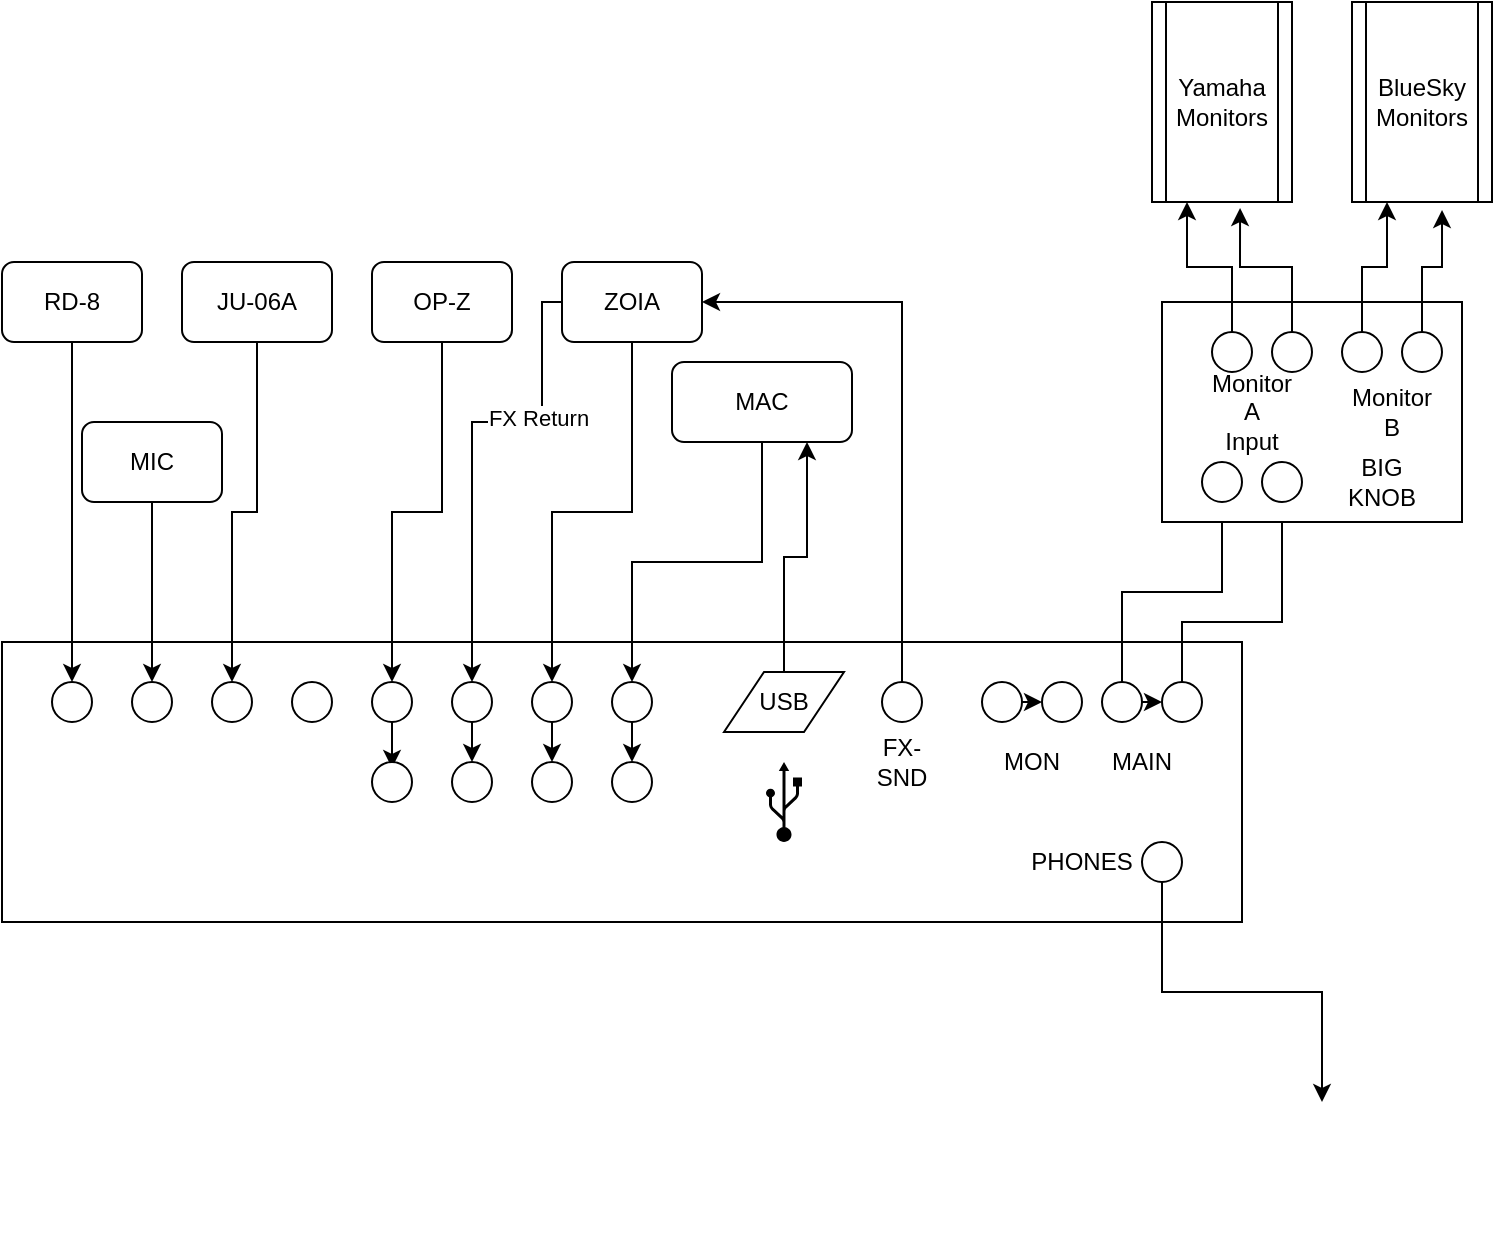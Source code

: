 <mxfile version="14.4.2" type="github">
  <diagram id="0rPY9b9the-vHaNKAwIG" name="Page-1">
    <mxGraphModel dx="1400" dy="959" grid="1" gridSize="10" guides="1" tooltips="1" connect="1" arrows="1" fold="1" page="1" pageScale="1" pageWidth="850" pageHeight="1100" math="0" shadow="0">
      <root>
        <mxCell id="0" />
        <mxCell id="1" parent="0" />
        <mxCell id="681xsgQmHqRQnjf-dhJd-1" value="" style="whiteSpace=wrap;html=1;" vertex="1" parent="1">
          <mxGeometry x="70" y="390" width="620" height="140" as="geometry" />
        </mxCell>
        <mxCell id="681xsgQmHqRQnjf-dhJd-2" value="" style="ellipse;whiteSpace=wrap;html=1;aspect=fixed;" vertex="1" parent="1">
          <mxGeometry x="95" y="410" width="20" height="20" as="geometry" />
        </mxCell>
        <mxCell id="681xsgQmHqRQnjf-dhJd-46" style="edgeStyle=orthogonalEdgeStyle;rounded=0;orthogonalLoop=1;jettySize=auto;html=1;exitX=0.5;exitY=1;exitDx=0;exitDy=0;entryX=0.5;entryY=0;entryDx=0;entryDy=0;" edge="1" parent="1" source="681xsgQmHqRQnjf-dhJd-47" target="681xsgQmHqRQnjf-dhJd-6">
          <mxGeometry relative="1" as="geometry">
            <mxPoint x="145" y="340" as="sourcePoint" />
          </mxGeometry>
        </mxCell>
        <mxCell id="681xsgQmHqRQnjf-dhJd-6" value="" style="ellipse;whiteSpace=wrap;html=1;aspect=fixed;" vertex="1" parent="1">
          <mxGeometry x="135" y="410" width="20" height="20" as="geometry" />
        </mxCell>
        <mxCell id="681xsgQmHqRQnjf-dhJd-7" value="" style="ellipse;whiteSpace=wrap;html=1;aspect=fixed;" vertex="1" parent="1">
          <mxGeometry x="175" y="410" width="20" height="20" as="geometry" />
        </mxCell>
        <mxCell id="681xsgQmHqRQnjf-dhJd-8" value="" style="ellipse;whiteSpace=wrap;html=1;aspect=fixed;" vertex="1" parent="1">
          <mxGeometry x="215" y="410" width="20" height="20" as="geometry" />
        </mxCell>
        <mxCell id="681xsgQmHqRQnjf-dhJd-38" style="edgeStyle=orthogonalEdgeStyle;rounded=0;orthogonalLoop=1;jettySize=auto;html=1;exitX=0.5;exitY=1;exitDx=0;exitDy=0;" edge="1" parent="1" source="681xsgQmHqRQnjf-dhJd-9">
          <mxGeometry relative="1" as="geometry">
            <mxPoint x="265" y="453" as="targetPoint" />
          </mxGeometry>
        </mxCell>
        <mxCell id="681xsgQmHqRQnjf-dhJd-9" value="" style="ellipse;whiteSpace=wrap;html=1;aspect=fixed;" vertex="1" parent="1">
          <mxGeometry x="255" y="410" width="20" height="20" as="geometry" />
        </mxCell>
        <mxCell id="681xsgQmHqRQnjf-dhJd-37" style="edgeStyle=orthogonalEdgeStyle;rounded=0;orthogonalLoop=1;jettySize=auto;html=1;exitX=0.5;exitY=1;exitDx=0;exitDy=0;entryX=0.5;entryY=0;entryDx=0;entryDy=0;" edge="1" parent="1" source="681xsgQmHqRQnjf-dhJd-10" target="681xsgQmHqRQnjf-dhJd-16">
          <mxGeometry relative="1" as="geometry" />
        </mxCell>
        <mxCell id="681xsgQmHqRQnjf-dhJd-10" value="" style="ellipse;whiteSpace=wrap;html=1;aspect=fixed;" vertex="1" parent="1">
          <mxGeometry x="295" y="410" width="20" height="20" as="geometry" />
        </mxCell>
        <mxCell id="681xsgQmHqRQnjf-dhJd-36" style="edgeStyle=orthogonalEdgeStyle;rounded=0;orthogonalLoop=1;jettySize=auto;html=1;exitX=0.5;exitY=1;exitDx=0;exitDy=0;entryX=0.5;entryY=0;entryDx=0;entryDy=0;" edge="1" parent="1" source="681xsgQmHqRQnjf-dhJd-13" target="681xsgQmHqRQnjf-dhJd-17">
          <mxGeometry relative="1" as="geometry" />
        </mxCell>
        <mxCell id="681xsgQmHqRQnjf-dhJd-13" value="" style="ellipse;whiteSpace=wrap;html=1;aspect=fixed;" vertex="1" parent="1">
          <mxGeometry x="335" y="410" width="20" height="20" as="geometry" />
        </mxCell>
        <mxCell id="681xsgQmHqRQnjf-dhJd-39" style="edgeStyle=orthogonalEdgeStyle;rounded=0;orthogonalLoop=1;jettySize=auto;html=1;exitX=0.5;exitY=1;exitDx=0;exitDy=0;entryX=0.5;entryY=0;entryDx=0;entryDy=0;" edge="1" parent="1" source="681xsgQmHqRQnjf-dhJd-14" target="681xsgQmHqRQnjf-dhJd-18">
          <mxGeometry relative="1" as="geometry" />
        </mxCell>
        <mxCell id="681xsgQmHqRQnjf-dhJd-14" value="" style="ellipse;whiteSpace=wrap;html=1;aspect=fixed;" vertex="1" parent="1">
          <mxGeometry x="375" y="410" width="20" height="20" as="geometry" />
        </mxCell>
        <mxCell id="681xsgQmHqRQnjf-dhJd-15" value="" style="ellipse;whiteSpace=wrap;html=1;aspect=fixed;" vertex="1" parent="1">
          <mxGeometry x="255" y="450" width="20" height="20" as="geometry" />
        </mxCell>
        <mxCell id="681xsgQmHqRQnjf-dhJd-16" value="" style="ellipse;whiteSpace=wrap;html=1;aspect=fixed;" vertex="1" parent="1">
          <mxGeometry x="295" y="450" width="20" height="20" as="geometry" />
        </mxCell>
        <mxCell id="681xsgQmHqRQnjf-dhJd-17" value="" style="ellipse;whiteSpace=wrap;html=1;aspect=fixed;" vertex="1" parent="1">
          <mxGeometry x="335" y="450" width="20" height="20" as="geometry" />
        </mxCell>
        <mxCell id="681xsgQmHqRQnjf-dhJd-18" value="" style="ellipse;whiteSpace=wrap;html=1;aspect=fixed;" vertex="1" parent="1">
          <mxGeometry x="375" y="450" width="20" height="20" as="geometry" />
        </mxCell>
        <mxCell id="681xsgQmHqRQnjf-dhJd-40" style="edgeStyle=orthogonalEdgeStyle;rounded=0;orthogonalLoop=1;jettySize=auto;html=1;exitX=1;exitY=0.5;exitDx=0;exitDy=0;entryX=0;entryY=0.5;entryDx=0;entryDy=0;" edge="1" parent="1" source="681xsgQmHqRQnjf-dhJd-19" target="681xsgQmHqRQnjf-dhJd-20">
          <mxGeometry relative="1" as="geometry" />
        </mxCell>
        <mxCell id="681xsgQmHqRQnjf-dhJd-19" value="" style="ellipse;whiteSpace=wrap;html=1;aspect=fixed;" vertex="1" parent="1">
          <mxGeometry x="560" y="410" width="20" height="20" as="geometry" />
        </mxCell>
        <mxCell id="681xsgQmHqRQnjf-dhJd-20" value="" style="ellipse;whiteSpace=wrap;html=1;aspect=fixed;" vertex="1" parent="1">
          <mxGeometry x="590" y="410" width="20" height="20" as="geometry" />
        </mxCell>
        <mxCell id="681xsgQmHqRQnjf-dhJd-33" style="edgeStyle=orthogonalEdgeStyle;rounded=0;orthogonalLoop=1;jettySize=auto;html=1;exitX=0.5;exitY=1;exitDx=0;exitDy=0;entryX=0.5;entryY=0;entryDx=0;entryDy=0;" edge="1" parent="1" source="681xsgQmHqRQnjf-dhJd-22" target="681xsgQmHqRQnjf-dhJd-2">
          <mxGeometry relative="1" as="geometry" />
        </mxCell>
        <mxCell id="681xsgQmHqRQnjf-dhJd-22" value="RD-8" style="rounded=1;whiteSpace=wrap;html=1;" vertex="1" parent="1">
          <mxGeometry x="70" y="200" width="70" height="40" as="geometry" />
        </mxCell>
        <mxCell id="681xsgQmHqRQnjf-dhJd-34" style="edgeStyle=orthogonalEdgeStyle;rounded=0;orthogonalLoop=1;jettySize=auto;html=1;exitX=0.5;exitY=1;exitDx=0;exitDy=0;entryX=0.5;entryY=0;entryDx=0;entryDy=0;" edge="1" parent="1" source="681xsgQmHqRQnjf-dhJd-23" target="681xsgQmHqRQnjf-dhJd-7">
          <mxGeometry relative="1" as="geometry" />
        </mxCell>
        <mxCell id="681xsgQmHqRQnjf-dhJd-23" value="JU-06A" style="rounded=1;whiteSpace=wrap;html=1;" vertex="1" parent="1">
          <mxGeometry x="160" y="200" width="75" height="40" as="geometry" />
        </mxCell>
        <mxCell id="681xsgQmHqRQnjf-dhJd-35" style="edgeStyle=orthogonalEdgeStyle;rounded=0;orthogonalLoop=1;jettySize=auto;html=1;exitX=0.5;exitY=1;exitDx=0;exitDy=0;entryX=0.5;entryY=0;entryDx=0;entryDy=0;" edge="1" parent="1" source="681xsgQmHqRQnjf-dhJd-24" target="681xsgQmHqRQnjf-dhJd-9">
          <mxGeometry relative="1" as="geometry">
            <mxPoint x="240" y="360" as="targetPoint" />
          </mxGeometry>
        </mxCell>
        <mxCell id="681xsgQmHqRQnjf-dhJd-24" value="OP-Z" style="rounded=1;whiteSpace=wrap;html=1;" vertex="1" parent="1">
          <mxGeometry x="255" y="200" width="70" height="40" as="geometry" />
        </mxCell>
        <mxCell id="681xsgQmHqRQnjf-dhJd-42" style="edgeStyle=orthogonalEdgeStyle;rounded=0;orthogonalLoop=1;jettySize=auto;html=1;exitX=0.5;exitY=1;exitDx=0;exitDy=0;entryX=0.5;entryY=0;entryDx=0;entryDy=0;" edge="1" parent="1" source="681xsgQmHqRQnjf-dhJd-25" target="681xsgQmHqRQnjf-dhJd-13">
          <mxGeometry relative="1" as="geometry" />
        </mxCell>
        <mxCell id="681xsgQmHqRQnjf-dhJd-52" style="edgeStyle=orthogonalEdgeStyle;rounded=0;orthogonalLoop=1;jettySize=auto;html=1;exitX=0;exitY=0.5;exitDx=0;exitDy=0;entryX=0.5;entryY=0;entryDx=0;entryDy=0;" edge="1" parent="1" source="681xsgQmHqRQnjf-dhJd-25" target="681xsgQmHqRQnjf-dhJd-10">
          <mxGeometry relative="1" as="geometry">
            <mxPoint x="330" y="370" as="targetPoint" />
            <Array as="points">
              <mxPoint x="340" y="220" />
              <mxPoint x="340" y="280" />
              <mxPoint x="305" y="280" />
            </Array>
          </mxGeometry>
        </mxCell>
        <mxCell id="681xsgQmHqRQnjf-dhJd-69" value="FX Return" style="edgeLabel;html=1;align=center;verticalAlign=middle;resizable=0;points=[];" vertex="1" connectable="0" parent="681xsgQmHqRQnjf-dhJd-52">
          <mxGeometry x="-0.387" y="-2" relative="1" as="geometry">
            <mxPoint as="offset" />
          </mxGeometry>
        </mxCell>
        <mxCell id="681xsgQmHqRQnjf-dhJd-25" value="ZOIA" style="rounded=1;whiteSpace=wrap;html=1;" vertex="1" parent="1">
          <mxGeometry x="350" y="200" width="70" height="40" as="geometry" />
        </mxCell>
        <mxCell id="681xsgQmHqRQnjf-dhJd-43" style="edgeStyle=orthogonalEdgeStyle;rounded=0;orthogonalLoop=1;jettySize=auto;html=1;exitX=0.5;exitY=1;exitDx=0;exitDy=0;entryX=0.5;entryY=0;entryDx=0;entryDy=0;" edge="1" parent="1" source="681xsgQmHqRQnjf-dhJd-26" target="681xsgQmHqRQnjf-dhJd-14">
          <mxGeometry relative="1" as="geometry" />
        </mxCell>
        <mxCell id="681xsgQmHqRQnjf-dhJd-26" value="MAC" style="rounded=1;whiteSpace=wrap;html=1;" vertex="1" parent="1">
          <mxGeometry x="405" y="250" width="90" height="40" as="geometry" />
        </mxCell>
        <mxCell id="681xsgQmHqRQnjf-dhJd-41" style="edgeStyle=orthogonalEdgeStyle;rounded=0;orthogonalLoop=1;jettySize=auto;html=1;exitX=1;exitY=0.5;exitDx=0;exitDy=0;entryX=0;entryY=0.5;entryDx=0;entryDy=0;" edge="1" parent="1" source="681xsgQmHqRQnjf-dhJd-27" target="681xsgQmHqRQnjf-dhJd-28">
          <mxGeometry relative="1" as="geometry" />
        </mxCell>
        <mxCell id="681xsgQmHqRQnjf-dhJd-63" style="edgeStyle=orthogonalEdgeStyle;rounded=0;orthogonalLoop=1;jettySize=auto;html=1;exitX=0.5;exitY=0;exitDx=0;exitDy=0;" edge="1" parent="1" source="681xsgQmHqRQnjf-dhJd-27" target="681xsgQmHqRQnjf-dhJd-57">
          <mxGeometry relative="1" as="geometry" />
        </mxCell>
        <mxCell id="681xsgQmHqRQnjf-dhJd-27" value="" style="ellipse;whiteSpace=wrap;html=1;aspect=fixed;" vertex="1" parent="1">
          <mxGeometry x="620" y="410" width="20" height="20" as="geometry" />
        </mxCell>
        <mxCell id="681xsgQmHqRQnjf-dhJd-64" style="edgeStyle=orthogonalEdgeStyle;rounded=0;orthogonalLoop=1;jettySize=auto;html=1;exitX=0.5;exitY=0;exitDx=0;exitDy=0;entryX=0.5;entryY=1;entryDx=0;entryDy=0;" edge="1" parent="1" source="681xsgQmHqRQnjf-dhJd-28" target="681xsgQmHqRQnjf-dhJd-58">
          <mxGeometry relative="1" as="geometry">
            <Array as="points">
              <mxPoint x="660" y="380" />
              <mxPoint x="710" y="380" />
            </Array>
          </mxGeometry>
        </mxCell>
        <mxCell id="681xsgQmHqRQnjf-dhJd-28" value="" style="ellipse;whiteSpace=wrap;html=1;aspect=fixed;" vertex="1" parent="1">
          <mxGeometry x="650" y="410" width="20" height="20" as="geometry" />
        </mxCell>
        <mxCell id="681xsgQmHqRQnjf-dhJd-29" value="Yamaha&lt;br&gt;Monitors" style="shape=process;whiteSpace=wrap;html=1;backgroundOutline=1;" vertex="1" parent="1">
          <mxGeometry x="645" y="70" width="70" height="100" as="geometry" />
        </mxCell>
        <mxCell id="681xsgQmHqRQnjf-dhJd-30" value="BlueSky&lt;br&gt;Monitors" style="shape=process;whiteSpace=wrap;html=1;backgroundOutline=1;" vertex="1" parent="1">
          <mxGeometry x="745" y="70" width="70" height="100" as="geometry" />
        </mxCell>
        <mxCell id="681xsgQmHqRQnjf-dhJd-31" value="MAIN" style="text;html=1;strokeColor=none;fillColor=none;align=center;verticalAlign=middle;whiteSpace=wrap;rounded=0;" vertex="1" parent="1">
          <mxGeometry x="620" y="440" width="40" height="20" as="geometry" />
        </mxCell>
        <mxCell id="681xsgQmHqRQnjf-dhJd-32" value="MON" style="text;html=1;strokeColor=none;fillColor=none;align=center;verticalAlign=middle;whiteSpace=wrap;rounded=0;" vertex="1" parent="1">
          <mxGeometry x="565" y="440" width="40" height="20" as="geometry" />
        </mxCell>
        <mxCell id="681xsgQmHqRQnjf-dhJd-47" value="MIC" style="rounded=1;whiteSpace=wrap;html=1;" vertex="1" parent="1">
          <mxGeometry x="110" y="280" width="70" height="40" as="geometry" />
        </mxCell>
        <mxCell id="681xsgQmHqRQnjf-dhJd-51" style="edgeStyle=orthogonalEdgeStyle;rounded=0;orthogonalLoop=1;jettySize=auto;html=1;entryX=1;entryY=0.5;entryDx=0;entryDy=0;" edge="1" parent="1" source="681xsgQmHqRQnjf-dhJd-48" target="681xsgQmHqRQnjf-dhJd-25">
          <mxGeometry relative="1" as="geometry">
            <Array as="points">
              <mxPoint x="520" y="220" />
            </Array>
          </mxGeometry>
        </mxCell>
        <mxCell id="681xsgQmHqRQnjf-dhJd-48" value="" style="ellipse;whiteSpace=wrap;html=1;aspect=fixed;" vertex="1" parent="1">
          <mxGeometry x="510" y="410" width="20" height="20" as="geometry" />
        </mxCell>
        <mxCell id="681xsgQmHqRQnjf-dhJd-49" value="FX-SND" style="text;html=1;strokeColor=none;fillColor=none;align=center;verticalAlign=middle;whiteSpace=wrap;rounded=0;" vertex="1" parent="1">
          <mxGeometry x="500" y="440" width="40" height="20" as="geometry" />
        </mxCell>
        <mxCell id="681xsgQmHqRQnjf-dhJd-50" value="" style="whiteSpace=wrap;html=1;" vertex="1" parent="1">
          <mxGeometry x="650" y="220" width="150" height="110" as="geometry" />
        </mxCell>
        <mxCell id="681xsgQmHqRQnjf-dhJd-65" style="edgeStyle=orthogonalEdgeStyle;rounded=0;orthogonalLoop=1;jettySize=auto;html=1;exitX=0.5;exitY=0;exitDx=0;exitDy=0;entryX=0.25;entryY=1;entryDx=0;entryDy=0;" edge="1" parent="1" source="681xsgQmHqRQnjf-dhJd-53" target="681xsgQmHqRQnjf-dhJd-29">
          <mxGeometry relative="1" as="geometry" />
        </mxCell>
        <mxCell id="681xsgQmHqRQnjf-dhJd-53" value="" style="ellipse;whiteSpace=wrap;html=1;aspect=fixed;" vertex="1" parent="1">
          <mxGeometry x="675" y="235" width="20" height="20" as="geometry" />
        </mxCell>
        <mxCell id="681xsgQmHqRQnjf-dhJd-66" style="edgeStyle=orthogonalEdgeStyle;rounded=0;orthogonalLoop=1;jettySize=auto;html=1;exitX=0.5;exitY=0;exitDx=0;exitDy=0;entryX=0.629;entryY=1.03;entryDx=0;entryDy=0;entryPerimeter=0;" edge="1" parent="1" source="681xsgQmHqRQnjf-dhJd-54" target="681xsgQmHqRQnjf-dhJd-29">
          <mxGeometry relative="1" as="geometry" />
        </mxCell>
        <mxCell id="681xsgQmHqRQnjf-dhJd-54" value="" style="ellipse;whiteSpace=wrap;html=1;aspect=fixed;" vertex="1" parent="1">
          <mxGeometry x="705" y="235" width="20" height="20" as="geometry" />
        </mxCell>
        <mxCell id="681xsgQmHqRQnjf-dhJd-67" style="edgeStyle=orthogonalEdgeStyle;rounded=0;orthogonalLoop=1;jettySize=auto;html=1;exitX=0.5;exitY=0;exitDx=0;exitDy=0;entryX=0.25;entryY=1;entryDx=0;entryDy=0;" edge="1" parent="1" source="681xsgQmHqRQnjf-dhJd-55" target="681xsgQmHqRQnjf-dhJd-30">
          <mxGeometry relative="1" as="geometry" />
        </mxCell>
        <mxCell id="681xsgQmHqRQnjf-dhJd-55" value="" style="ellipse;whiteSpace=wrap;html=1;aspect=fixed;" vertex="1" parent="1">
          <mxGeometry x="740" y="235" width="20" height="20" as="geometry" />
        </mxCell>
        <mxCell id="681xsgQmHqRQnjf-dhJd-68" style="edgeStyle=orthogonalEdgeStyle;rounded=0;orthogonalLoop=1;jettySize=auto;html=1;exitX=0.5;exitY=0;exitDx=0;exitDy=0;entryX=0.643;entryY=1.04;entryDx=0;entryDy=0;entryPerimeter=0;" edge="1" parent="1" source="681xsgQmHqRQnjf-dhJd-56" target="681xsgQmHqRQnjf-dhJd-30">
          <mxGeometry relative="1" as="geometry" />
        </mxCell>
        <mxCell id="681xsgQmHqRQnjf-dhJd-56" value="" style="ellipse;whiteSpace=wrap;html=1;aspect=fixed;" vertex="1" parent="1">
          <mxGeometry x="770" y="235" width="20" height="20" as="geometry" />
        </mxCell>
        <mxCell id="681xsgQmHqRQnjf-dhJd-57" value="" style="ellipse;whiteSpace=wrap;html=1;aspect=fixed;" vertex="1" parent="1">
          <mxGeometry x="670" y="300" width="20" height="20" as="geometry" />
        </mxCell>
        <mxCell id="681xsgQmHqRQnjf-dhJd-58" value="" style="ellipse;whiteSpace=wrap;html=1;aspect=fixed;" vertex="1" parent="1">
          <mxGeometry x="700" y="300" width="20" height="20" as="geometry" />
        </mxCell>
        <mxCell id="681xsgQmHqRQnjf-dhJd-60" value="Monitor A&lt;br&gt;Input" style="text;html=1;strokeColor=none;fillColor=none;align=center;verticalAlign=middle;whiteSpace=wrap;rounded=0;" vertex="1" parent="1">
          <mxGeometry x="675" y="265" width="40" height="20" as="geometry" />
        </mxCell>
        <mxCell id="681xsgQmHqRQnjf-dhJd-61" value="Monitor B" style="text;html=1;strokeColor=none;fillColor=none;align=center;verticalAlign=middle;whiteSpace=wrap;rounded=0;" vertex="1" parent="1">
          <mxGeometry x="745" y="265" width="40" height="20" as="geometry" />
        </mxCell>
        <mxCell id="681xsgQmHqRQnjf-dhJd-70" value="BIG KNOB" style="text;html=1;strokeColor=none;fillColor=none;align=center;verticalAlign=middle;whiteSpace=wrap;rounded=0;" vertex="1" parent="1">
          <mxGeometry x="740" y="300" width="40" height="20" as="geometry" />
        </mxCell>
        <mxCell id="681xsgQmHqRQnjf-dhJd-71" value="" style="shape=image;html=1;verticalAlign=top;verticalLabelPosition=bottom;labelBackgroundColor=#ffffff;imageAspect=0;aspect=fixed;image=https://cdn2.iconfinder.com/data/icons/kitchen-appliances-computers-and-electronics/32/Appliances-10-128.png" vertex="1" parent="1">
          <mxGeometry x="696" y="620" width="68" height="68" as="geometry" />
        </mxCell>
        <mxCell id="681xsgQmHqRQnjf-dhJd-73" style="edgeStyle=orthogonalEdgeStyle;rounded=0;orthogonalLoop=1;jettySize=auto;html=1;exitX=0.5;exitY=1;exitDx=0;exitDy=0;entryX=0.5;entryY=0;entryDx=0;entryDy=0;" edge="1" parent="1" source="681xsgQmHqRQnjf-dhJd-72" target="681xsgQmHqRQnjf-dhJd-71">
          <mxGeometry relative="1" as="geometry" />
        </mxCell>
        <mxCell id="681xsgQmHqRQnjf-dhJd-72" value="" style="ellipse;whiteSpace=wrap;html=1;aspect=fixed;" vertex="1" parent="1">
          <mxGeometry x="640" y="490" width="20" height="20" as="geometry" />
        </mxCell>
        <mxCell id="681xsgQmHqRQnjf-dhJd-74" value="PHONES" style="text;html=1;strokeColor=none;fillColor=none;align=center;verticalAlign=middle;whiteSpace=wrap;rounded=0;" vertex="1" parent="1">
          <mxGeometry x="590" y="490" width="40" height="20" as="geometry" />
        </mxCell>
        <mxCell id="681xsgQmHqRQnjf-dhJd-75" value="" style="shape=mxgraph.signs.tech.usb;html=1;pointerEvents=1;fillColor=#000000;strokeColor=none;verticalLabelPosition=bottom;verticalAlign=top;align=center;" vertex="1" parent="1">
          <mxGeometry x="452" y="450" width="18" height="40" as="geometry" />
        </mxCell>
        <mxCell id="681xsgQmHqRQnjf-dhJd-77" style="edgeStyle=orthogonalEdgeStyle;rounded=0;orthogonalLoop=1;jettySize=auto;html=1;exitX=0.5;exitY=0;exitDx=0;exitDy=0;entryX=0.75;entryY=1;entryDx=0;entryDy=0;" edge="1" parent="1" source="681xsgQmHqRQnjf-dhJd-76" target="681xsgQmHqRQnjf-dhJd-26">
          <mxGeometry relative="1" as="geometry" />
        </mxCell>
        <mxCell id="681xsgQmHqRQnjf-dhJd-76" value="USB" style="shape=parallelogram;perimeter=parallelogramPerimeter;whiteSpace=wrap;html=1;fixedSize=1;" vertex="1" parent="1">
          <mxGeometry x="431" y="405" width="60" height="30" as="geometry" />
        </mxCell>
      </root>
    </mxGraphModel>
  </diagram>
</mxfile>
